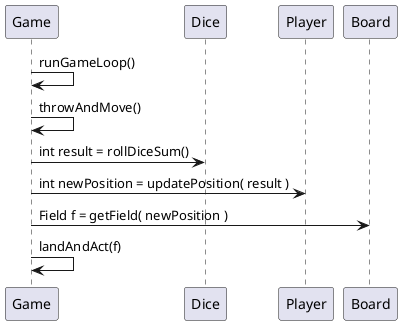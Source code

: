@startuml

participant Game as game
participant Dice as dice
participant Player as player
participant Board as board

game -> game : runGameLoop()
game -> game : throwAndMove()
game -> dice : int result = rollDiceSum()
game -> player: int newPosition = updatePosition( result )
game -> board : Field f = getField( newPosition )
game -> game : landAndAct(f)

@enduml